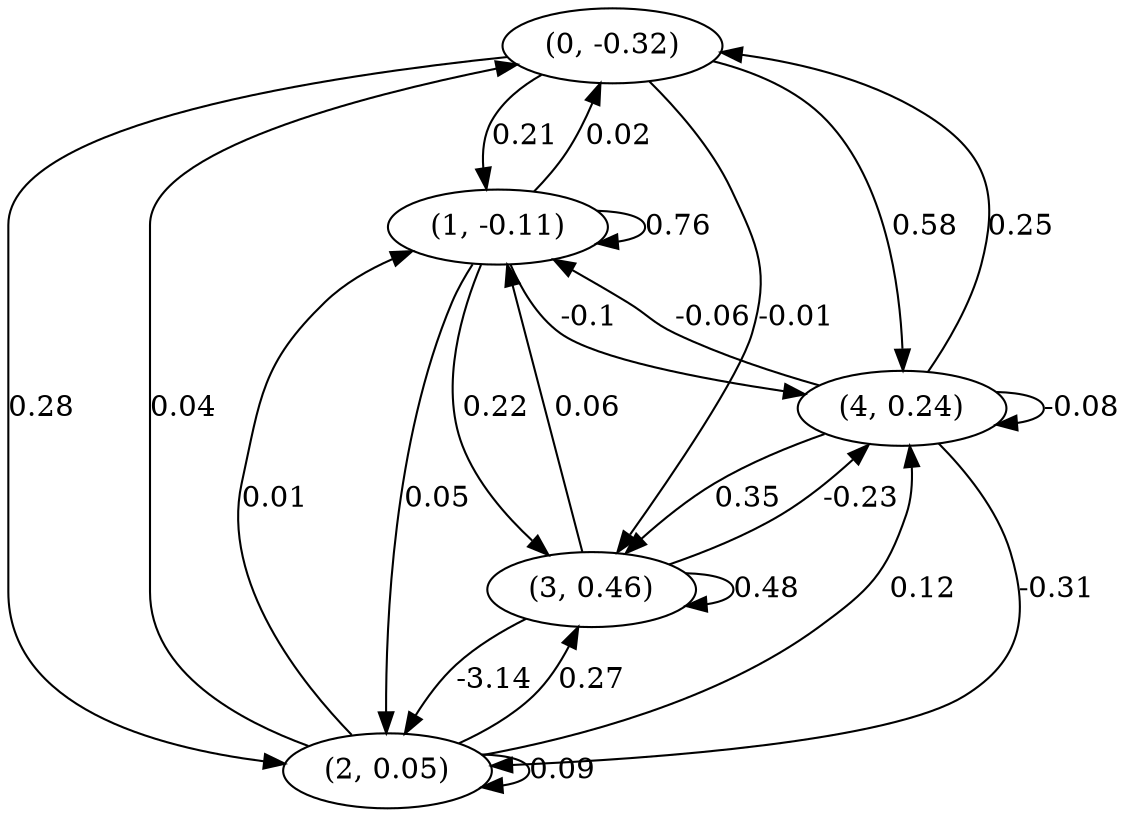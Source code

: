 digraph {
    0 [ label = "(0, -0.32)" ]
    1 [ label = "(1, -0.11)" ]
    2 [ label = "(2, 0.05)" ]
    3 [ label = "(3, 0.46)" ]
    4 [ label = "(4, 0.24)" ]
    1 -> 1 [ label = "0.76" ]
    2 -> 2 [ label = "0.09" ]
    3 -> 3 [ label = "0.48" ]
    4 -> 4 [ label = "-0.08" ]
    1 -> 0 [ label = "0.02" ]
    2 -> 0 [ label = "0.04" ]
    4 -> 0 [ label = "0.25" ]
    0 -> 1 [ label = "0.21" ]
    2 -> 1 [ label = "0.01" ]
    3 -> 1 [ label = "0.06" ]
    4 -> 1 [ label = "-0.06" ]
    0 -> 2 [ label = "0.28" ]
    1 -> 2 [ label = "0.05" ]
    3 -> 2 [ label = "-3.14" ]
    4 -> 2 [ label = "-0.31" ]
    0 -> 3 [ label = "-0.01" ]
    1 -> 3 [ label = "0.22" ]
    2 -> 3 [ label = "0.27" ]
    4 -> 3 [ label = "0.35" ]
    0 -> 4 [ label = "0.58" ]
    1 -> 4 [ label = "-0.1" ]
    2 -> 4 [ label = "0.12" ]
    3 -> 4 [ label = "-0.23" ]
}


